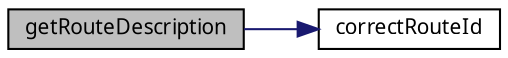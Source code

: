 digraph "getRouteDescription"
{
  edge [fontname="Verdana",fontsize="10",labelfontname="Verdana",labelfontsize="10"];
  node [fontname="Verdana",fontsize="10",shape=record];
  rankdir="LR";
  Node1 [label="getRouteDescription",height=0.2,width=0.4,color="black", fillcolor="grey75", style="filled", fontcolor="black"];
  Node1 -> Node2 [color="midnightblue",fontsize="10",style="solid",fontname="Verdana"];
  Node2 [label="correctRouteId",height=0.2,width=0.4,color="black", fillcolor="white", style="filled",URL="$map_8h.html#add106385312412479a7c06f7e74268b0",tooltip="Check if routeId is correct. "];
}
